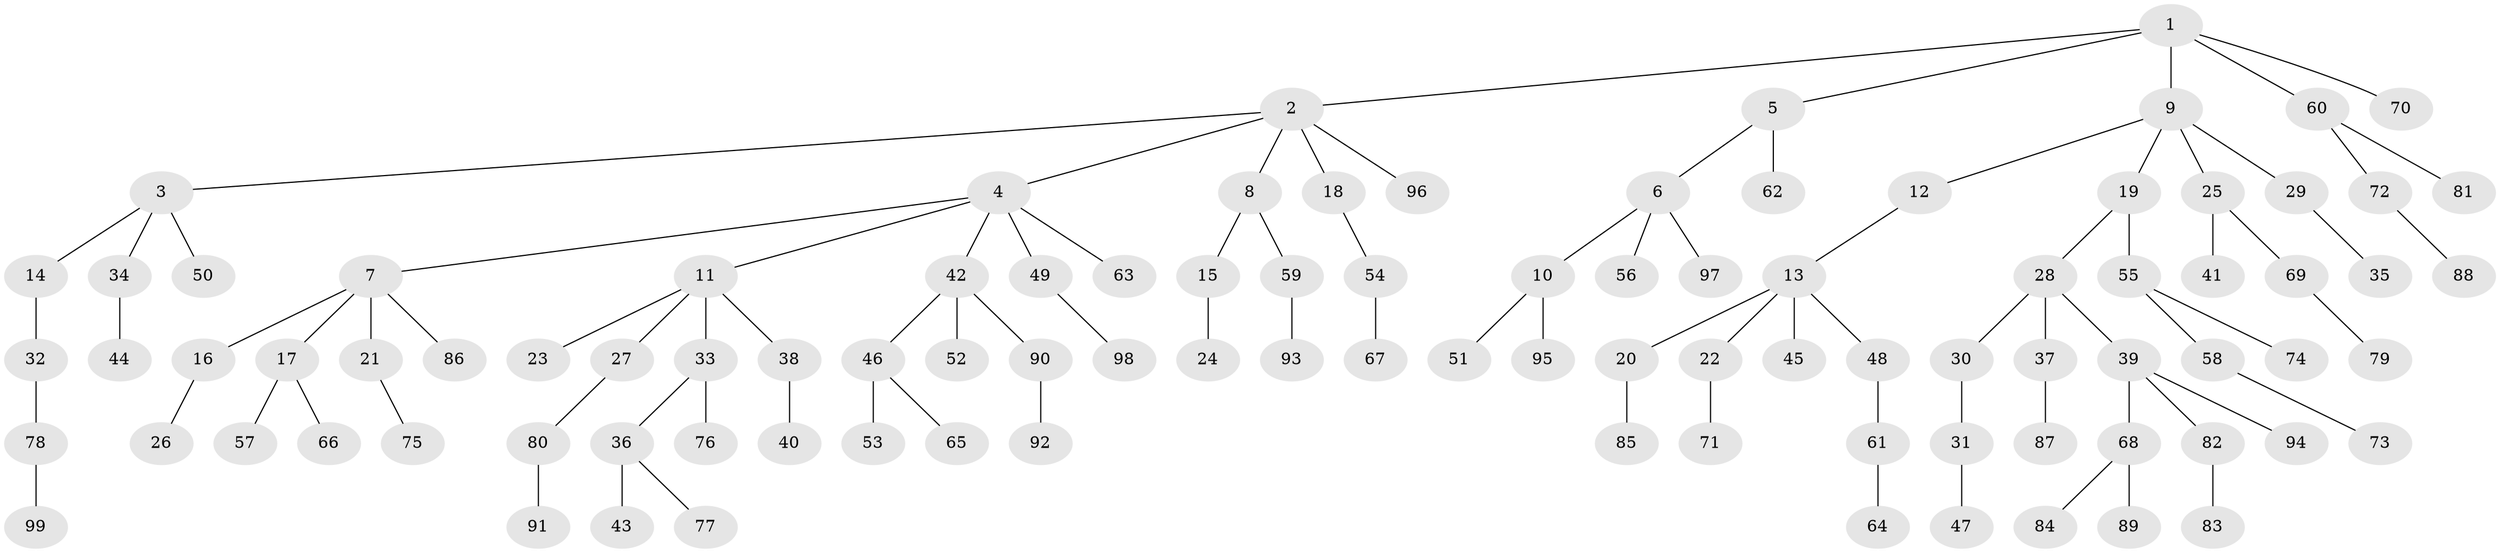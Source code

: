 // coarse degree distribution, {1: 0.7692307692307693, 2: 0.1794871794871795, 4: 0.02564102564102564, 28: 0.02564102564102564}
// Generated by graph-tools (version 1.1) at 2025/55/03/04/25 21:55:40]
// undirected, 99 vertices, 98 edges
graph export_dot {
graph [start="1"]
  node [color=gray90,style=filled];
  1;
  2;
  3;
  4;
  5;
  6;
  7;
  8;
  9;
  10;
  11;
  12;
  13;
  14;
  15;
  16;
  17;
  18;
  19;
  20;
  21;
  22;
  23;
  24;
  25;
  26;
  27;
  28;
  29;
  30;
  31;
  32;
  33;
  34;
  35;
  36;
  37;
  38;
  39;
  40;
  41;
  42;
  43;
  44;
  45;
  46;
  47;
  48;
  49;
  50;
  51;
  52;
  53;
  54;
  55;
  56;
  57;
  58;
  59;
  60;
  61;
  62;
  63;
  64;
  65;
  66;
  67;
  68;
  69;
  70;
  71;
  72;
  73;
  74;
  75;
  76;
  77;
  78;
  79;
  80;
  81;
  82;
  83;
  84;
  85;
  86;
  87;
  88;
  89;
  90;
  91;
  92;
  93;
  94;
  95;
  96;
  97;
  98;
  99;
  1 -- 2;
  1 -- 5;
  1 -- 9;
  1 -- 60;
  1 -- 70;
  2 -- 3;
  2 -- 4;
  2 -- 8;
  2 -- 18;
  2 -- 96;
  3 -- 14;
  3 -- 34;
  3 -- 50;
  4 -- 7;
  4 -- 11;
  4 -- 42;
  4 -- 49;
  4 -- 63;
  5 -- 6;
  5 -- 62;
  6 -- 10;
  6 -- 56;
  6 -- 97;
  7 -- 16;
  7 -- 17;
  7 -- 21;
  7 -- 86;
  8 -- 15;
  8 -- 59;
  9 -- 12;
  9 -- 19;
  9 -- 25;
  9 -- 29;
  10 -- 51;
  10 -- 95;
  11 -- 23;
  11 -- 27;
  11 -- 33;
  11 -- 38;
  12 -- 13;
  13 -- 20;
  13 -- 22;
  13 -- 45;
  13 -- 48;
  14 -- 32;
  15 -- 24;
  16 -- 26;
  17 -- 57;
  17 -- 66;
  18 -- 54;
  19 -- 28;
  19 -- 55;
  20 -- 85;
  21 -- 75;
  22 -- 71;
  25 -- 41;
  25 -- 69;
  27 -- 80;
  28 -- 30;
  28 -- 37;
  28 -- 39;
  29 -- 35;
  30 -- 31;
  31 -- 47;
  32 -- 78;
  33 -- 36;
  33 -- 76;
  34 -- 44;
  36 -- 43;
  36 -- 77;
  37 -- 87;
  38 -- 40;
  39 -- 68;
  39 -- 82;
  39 -- 94;
  42 -- 46;
  42 -- 52;
  42 -- 90;
  46 -- 53;
  46 -- 65;
  48 -- 61;
  49 -- 98;
  54 -- 67;
  55 -- 58;
  55 -- 74;
  58 -- 73;
  59 -- 93;
  60 -- 72;
  60 -- 81;
  61 -- 64;
  68 -- 84;
  68 -- 89;
  69 -- 79;
  72 -- 88;
  78 -- 99;
  80 -- 91;
  82 -- 83;
  90 -- 92;
}
